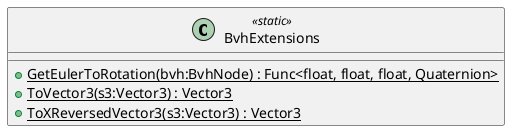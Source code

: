 @startuml
class BvhExtensions <<static>> {
    + {static} GetEulerToRotation(bvh:BvhNode) : Func<float, float, float, Quaternion>
    + {static} ToVector3(s3:Vector3) : Vector3
    + {static} ToXReversedVector3(s3:Vector3) : Vector3
}
@enduml

